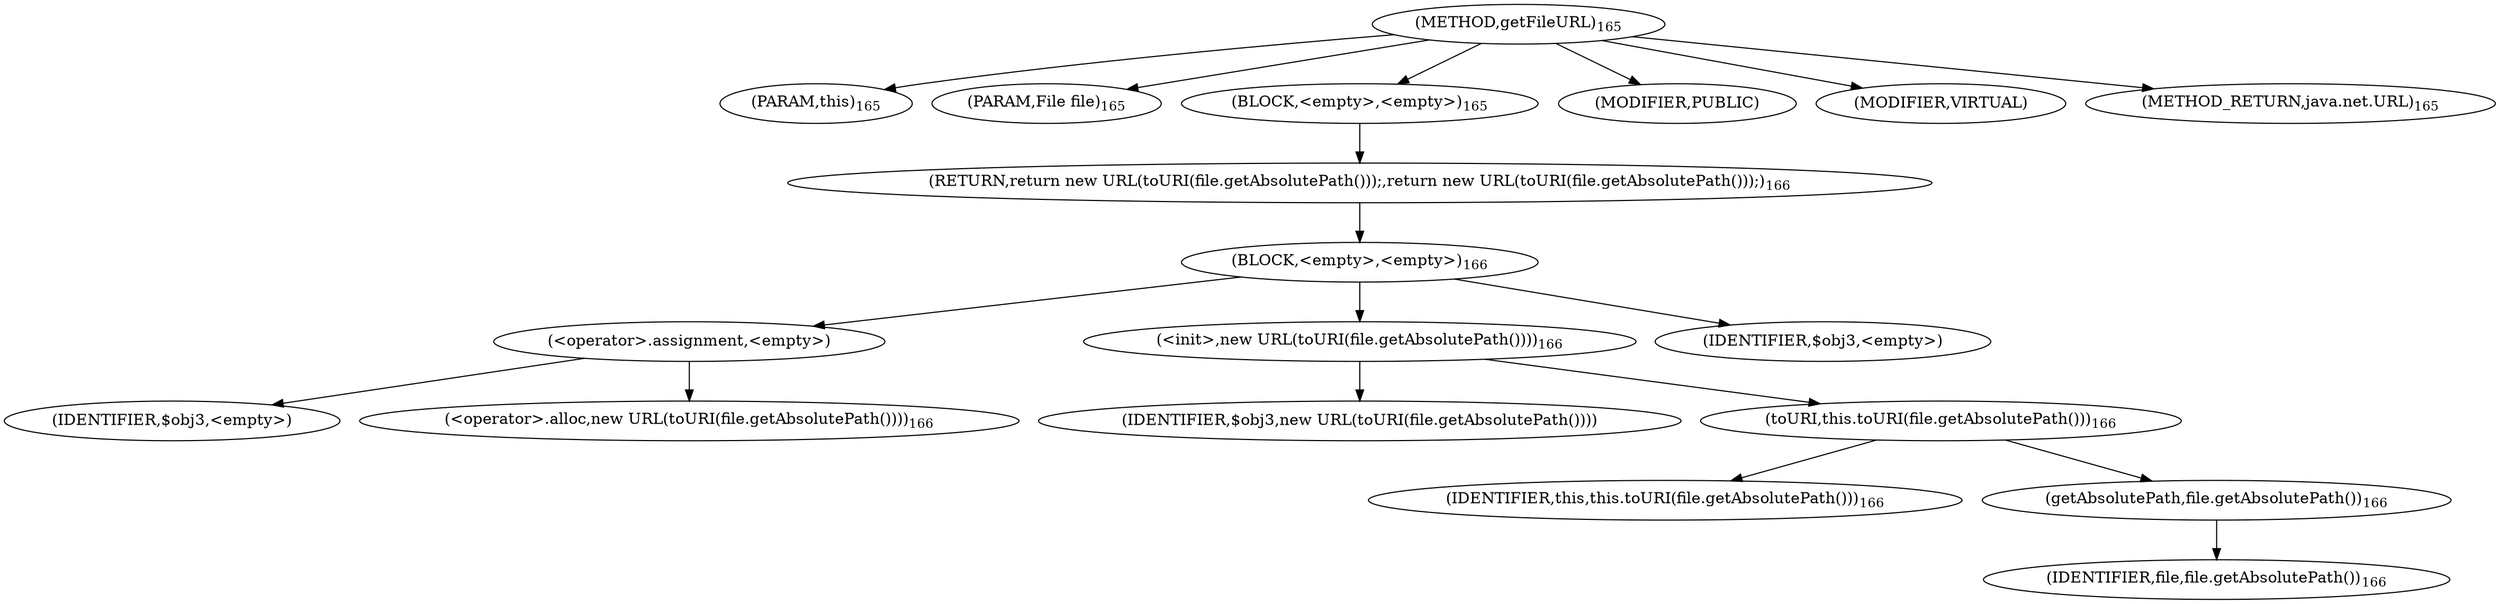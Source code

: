 digraph "getFileURL" {  
"212" [label = <(METHOD,getFileURL)<SUB>165</SUB>> ]
"8" [label = <(PARAM,this)<SUB>165</SUB>> ]
"213" [label = <(PARAM,File file)<SUB>165</SUB>> ]
"214" [label = <(BLOCK,&lt;empty&gt;,&lt;empty&gt;)<SUB>165</SUB>> ]
"215" [label = <(RETURN,return new URL(toURI(file.getAbsolutePath()));,return new URL(toURI(file.getAbsolutePath()));)<SUB>166</SUB>> ]
"216" [label = <(BLOCK,&lt;empty&gt;,&lt;empty&gt;)<SUB>166</SUB>> ]
"217" [label = <(&lt;operator&gt;.assignment,&lt;empty&gt;)> ]
"218" [label = <(IDENTIFIER,$obj3,&lt;empty&gt;)> ]
"219" [label = <(&lt;operator&gt;.alloc,new URL(toURI(file.getAbsolutePath())))<SUB>166</SUB>> ]
"220" [label = <(&lt;init&gt;,new URL(toURI(file.getAbsolutePath())))<SUB>166</SUB>> ]
"221" [label = <(IDENTIFIER,$obj3,new URL(toURI(file.getAbsolutePath())))> ]
"222" [label = <(toURI,this.toURI(file.getAbsolutePath()))<SUB>166</SUB>> ]
"7" [label = <(IDENTIFIER,this,this.toURI(file.getAbsolutePath()))<SUB>166</SUB>> ]
"223" [label = <(getAbsolutePath,file.getAbsolutePath())<SUB>166</SUB>> ]
"224" [label = <(IDENTIFIER,file,file.getAbsolutePath())<SUB>166</SUB>> ]
"225" [label = <(IDENTIFIER,$obj3,&lt;empty&gt;)> ]
"226" [label = <(MODIFIER,PUBLIC)> ]
"227" [label = <(MODIFIER,VIRTUAL)> ]
"228" [label = <(METHOD_RETURN,java.net.URL)<SUB>165</SUB>> ]
  "212" -> "8" 
  "212" -> "213" 
  "212" -> "214" 
  "212" -> "226" 
  "212" -> "227" 
  "212" -> "228" 
  "214" -> "215" 
  "215" -> "216" 
  "216" -> "217" 
  "216" -> "220" 
  "216" -> "225" 
  "217" -> "218" 
  "217" -> "219" 
  "220" -> "221" 
  "220" -> "222" 
  "222" -> "7" 
  "222" -> "223" 
  "223" -> "224" 
}
